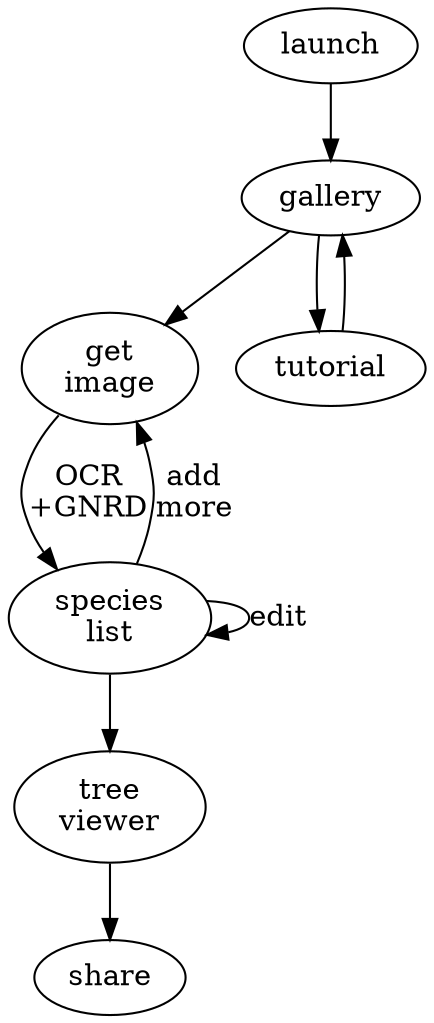 digraph "mobile app workflow 1" { 
image [label="get\nimage"];
list [label="species\nlist"];
tree [label="tree\nviewer"];
launch -> gallery -> image;
image -> list [label="OCR\n+GNRD"]; 
list -> image [label="add\nmore"]; 
list -> list [label="edit"]; 
list -> tree -> share; 
gallery -> tutorial -> gallery;
}